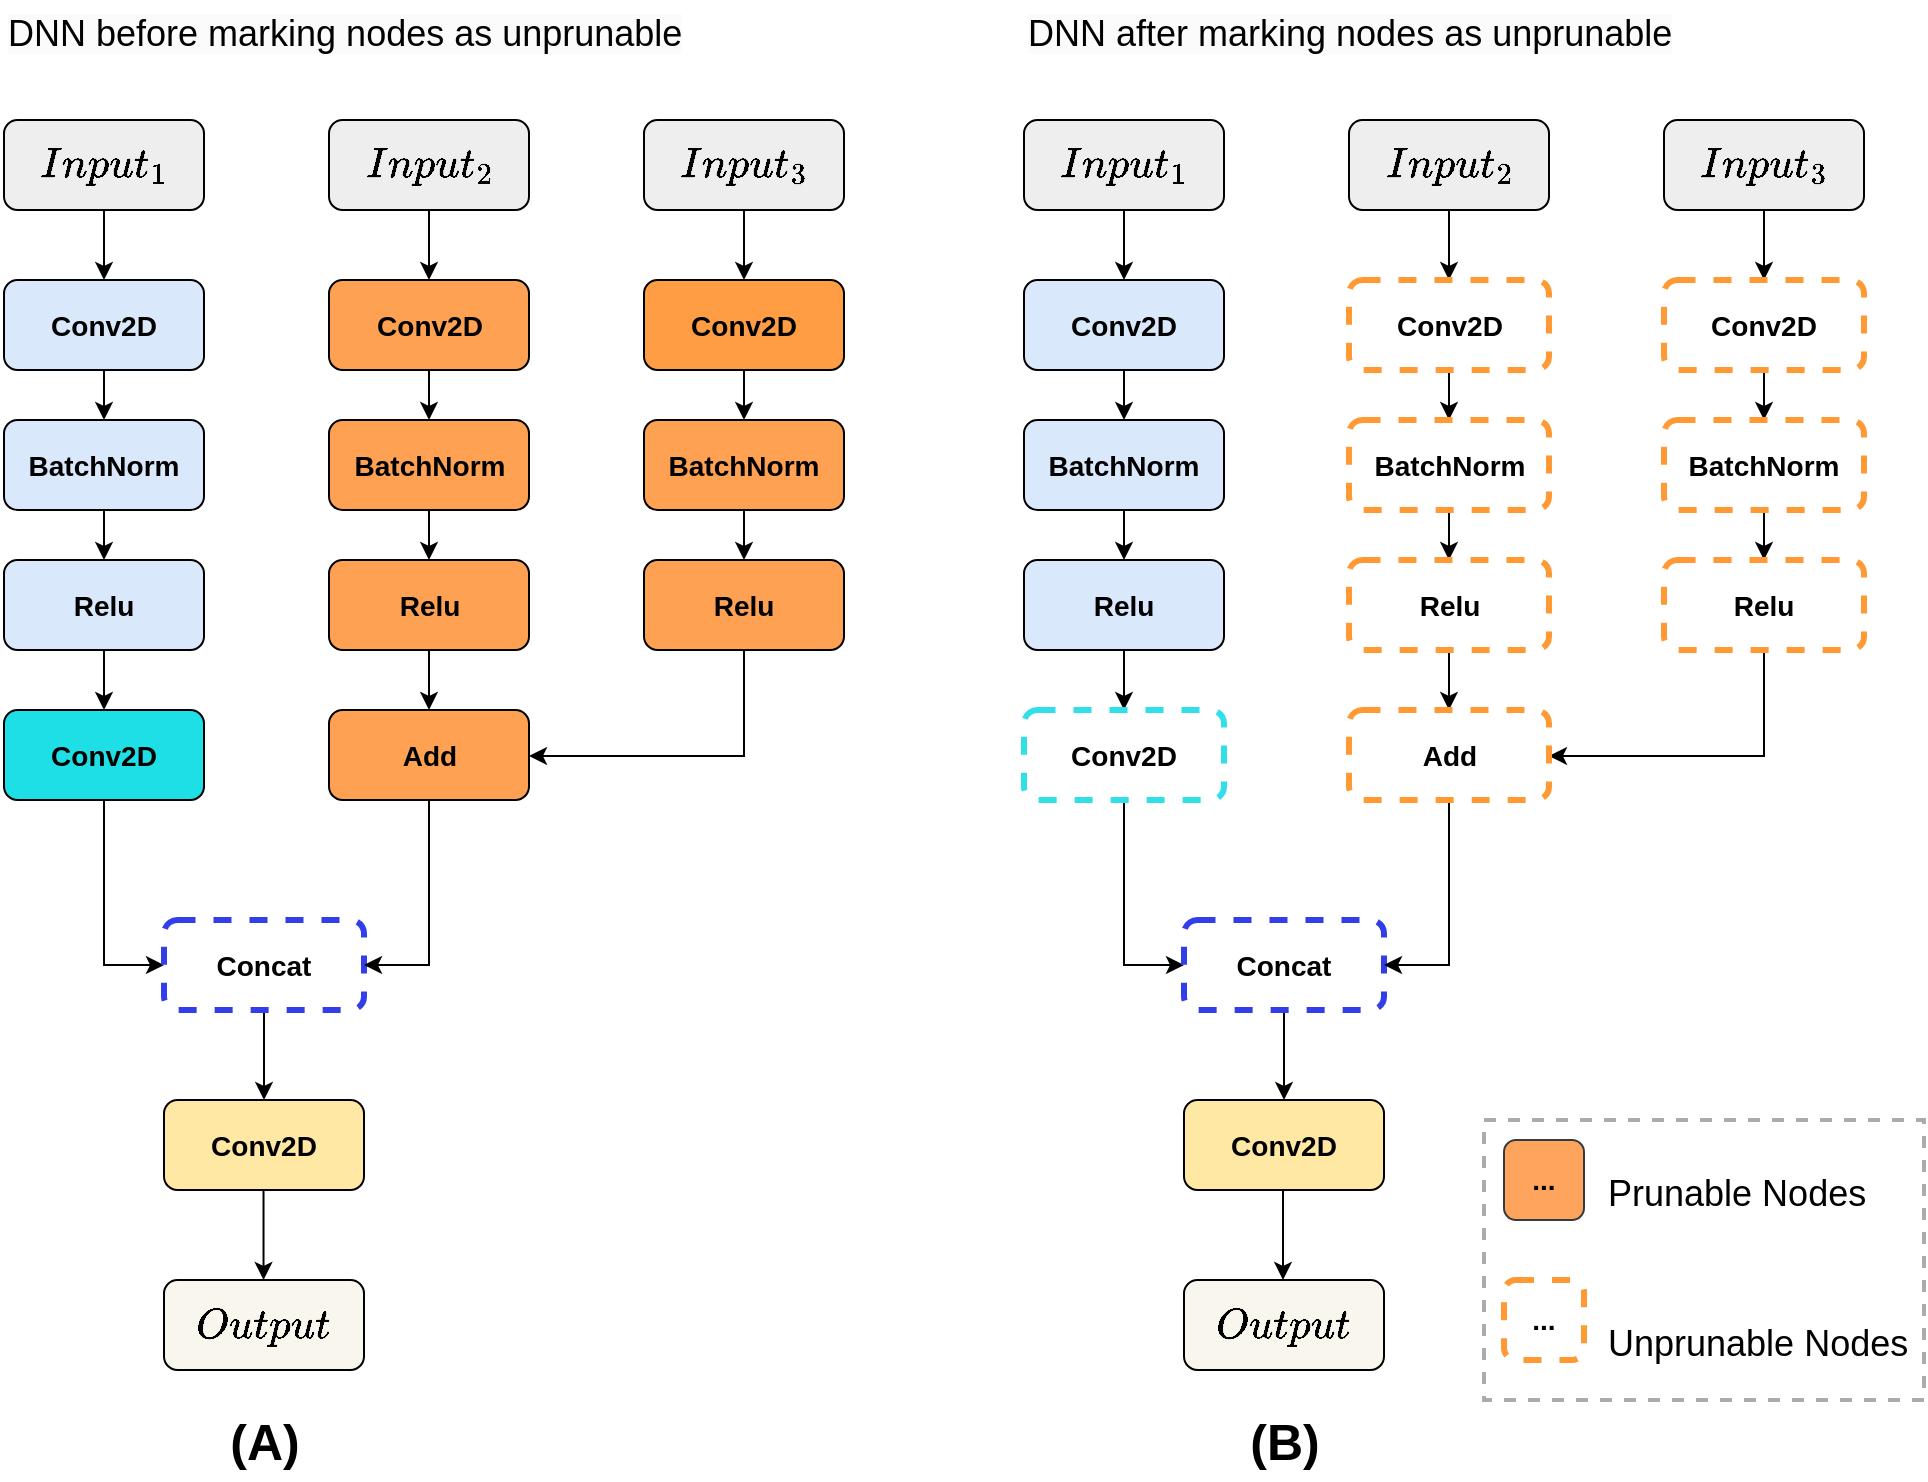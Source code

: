 <mxfile version="24.7.17">
  <diagram id="ZJDak00zEGOjQi6jF3bG" name="Page-2">
    <mxGraphModel dx="1179" dy="2231" grid="1" gridSize="10" guides="1" tooltips="1" connect="1" arrows="1" fold="1" page="1" pageScale="1" pageWidth="850" pageHeight="1100" math="1" shadow="0">
      <root>
        <mxCell id="0" />
        <mxCell id="1" parent="0" />
        <mxCell id="ZOJOGruup9VdM0CiwJ6L-7" value="" style="rounded=0;whiteSpace=wrap;html=1;dashed=1;strokeWidth=2;strokeColor=#ABABAB;" vertex="1" parent="1">
          <mxGeometry x="1820" y="540" width="220" height="140" as="geometry" />
        </mxCell>
        <mxCell id="_wHUnUOkOxb6r7a82sdS-2" style="edgeStyle=orthogonalEdgeStyle;rounded=0;orthogonalLoop=1;jettySize=auto;html=1;exitX=0.5;exitY=1;exitDx=0;exitDy=0;entryX=0.5;entryY=0;entryDx=0;entryDy=0;strokeColor=default;" parent="1" source="_wHUnUOkOxb6r7a82sdS-3" target="_wHUnUOkOxb6r7a82sdS-5" edge="1">
          <mxGeometry relative="1" as="geometry" />
        </mxCell>
        <mxCell id="_wHUnUOkOxb6r7a82sdS-3" value="&lt;font style=&quot;font-size: 18px;&quot;&gt;&lt;b style=&quot;&quot;&gt;$$Input_1$$&lt;/b&gt;&lt;/font&gt;" style="rounded=1;whiteSpace=wrap;html=1;fillColor=#eeeeee;strokeColor=default;" parent="1" vertex="1">
          <mxGeometry x="1080" y="40" width="100" height="45" as="geometry" />
        </mxCell>
        <mxCell id="_wHUnUOkOxb6r7a82sdS-4" style="edgeStyle=orthogonalEdgeStyle;rounded=0;orthogonalLoop=1;jettySize=auto;html=1;exitX=0.5;exitY=1;exitDx=0;exitDy=0;entryX=0.5;entryY=0;entryDx=0;entryDy=0;strokeColor=default;" parent="1" source="_wHUnUOkOxb6r7a82sdS-5" target="_wHUnUOkOxb6r7a82sdS-7" edge="1">
          <mxGeometry relative="1" as="geometry" />
        </mxCell>
        <mxCell id="_wHUnUOkOxb6r7a82sdS-5" value="&lt;font style=&quot;font-size: 14px;&quot;&gt;&lt;b&gt;Conv2D&lt;/b&gt;&lt;/font&gt;" style="rounded=1;whiteSpace=wrap;html=1;fillColor=#dae8fc;strokeColor=default;" parent="1" vertex="1">
          <mxGeometry x="1080" y="120" width="100" height="45" as="geometry" />
        </mxCell>
        <mxCell id="_wHUnUOkOxb6r7a82sdS-6" style="edgeStyle=orthogonalEdgeStyle;rounded=0;orthogonalLoop=1;jettySize=auto;html=1;exitX=0.5;exitY=1;exitDx=0;exitDy=0;entryX=0.5;entryY=0;entryDx=0;entryDy=0;strokeColor=default;" parent="1" source="_wHUnUOkOxb6r7a82sdS-7" target="_wHUnUOkOxb6r7a82sdS-9" edge="1">
          <mxGeometry relative="1" as="geometry" />
        </mxCell>
        <mxCell id="_wHUnUOkOxb6r7a82sdS-7" value="&lt;font style=&quot;font-size: 14px;&quot;&gt;&lt;b&gt;BatchNorm&lt;/b&gt;&lt;/font&gt;" style="rounded=1;whiteSpace=wrap;html=1;fillColor=#dae8fc;strokeColor=default;" parent="1" vertex="1">
          <mxGeometry x="1080" y="190" width="100" height="45" as="geometry" />
        </mxCell>
        <mxCell id="_wHUnUOkOxb6r7a82sdS-8" style="edgeStyle=orthogonalEdgeStyle;rounded=0;orthogonalLoop=1;jettySize=auto;html=1;entryX=0.5;entryY=0;entryDx=0;entryDy=0;strokeColor=default;" parent="1" source="_wHUnUOkOxb6r7a82sdS-9" target="_wHUnUOkOxb6r7a82sdS-11" edge="1">
          <mxGeometry relative="1" as="geometry" />
        </mxCell>
        <mxCell id="_wHUnUOkOxb6r7a82sdS-9" value="&lt;font style=&quot;font-size: 14px;&quot;&gt;&lt;b&gt;Relu&lt;/b&gt;&lt;/font&gt;" style="rounded=1;whiteSpace=wrap;html=1;fillColor=#dae8fc;strokeColor=default;" parent="1" vertex="1">
          <mxGeometry x="1080" y="260" width="100" height="45" as="geometry" />
        </mxCell>
        <mxCell id="_wHUnUOkOxb6r7a82sdS-10" style="edgeStyle=orthogonalEdgeStyle;rounded=0;orthogonalLoop=1;jettySize=auto;html=1;entryX=0;entryY=0.5;entryDx=0;entryDy=0;" parent="1" source="_wHUnUOkOxb6r7a82sdS-11" target="_wHUnUOkOxb6r7a82sdS-13" edge="1">
          <mxGeometry relative="1" as="geometry" />
        </mxCell>
        <mxCell id="_wHUnUOkOxb6r7a82sdS-11" value="&lt;font style=&quot;font-size: 14px;&quot;&gt;&lt;b&gt;Conv2D&lt;/b&gt;&lt;/font&gt;" style="rounded=1;whiteSpace=wrap;html=1;fillColor=#1edee6;strokeColor=default;" parent="1" vertex="1">
          <mxGeometry x="1080" y="335" width="100" height="45" as="geometry" />
        </mxCell>
        <mxCell id="_wHUnUOkOxb6r7a82sdS-12" style="edgeStyle=orthogonalEdgeStyle;rounded=0;orthogonalLoop=1;jettySize=auto;html=1;entryX=0.5;entryY=0;entryDx=0;entryDy=0;" parent="1" source="_wHUnUOkOxb6r7a82sdS-13" edge="1">
          <mxGeometry relative="1" as="geometry">
            <mxPoint x="1210" y="530" as="targetPoint" />
          </mxGeometry>
        </mxCell>
        <mxCell id="_wHUnUOkOxb6r7a82sdS-13" value="&lt;font style=&quot;font-size: 14px;&quot;&gt;&lt;b&gt;Concat&lt;/b&gt;&lt;/font&gt;" style="rounded=1;whiteSpace=wrap;html=1;fillColor=none;strokeColor=#323ee8;strokeWidth=3;dashed=1;" parent="1" vertex="1">
          <mxGeometry x="1160" y="440" width="100" height="45" as="geometry" />
        </mxCell>
        <mxCell id="_wHUnUOkOxb6r7a82sdS-14" style="edgeStyle=orthogonalEdgeStyle;rounded=0;orthogonalLoop=1;jettySize=auto;html=1;exitX=0.5;exitY=1;exitDx=0;exitDy=0;entryX=0.5;entryY=0;entryDx=0;entryDy=0;strokeColor=default;" parent="1" source="_wHUnUOkOxb6r7a82sdS-15" target="_wHUnUOkOxb6r7a82sdS-17" edge="1">
          <mxGeometry relative="1" as="geometry" />
        </mxCell>
        <mxCell id="_wHUnUOkOxb6r7a82sdS-15" value="&lt;font style=&quot;font-size: 18px;&quot;&gt;&lt;b style=&quot;&quot;&gt;$$Input_2$$&lt;/b&gt;&lt;/font&gt;" style="rounded=1;whiteSpace=wrap;html=1;fillColor=#eeeeee;strokeColor=default;" parent="1" vertex="1">
          <mxGeometry x="1242.5" y="40" width="100" height="45" as="geometry" />
        </mxCell>
        <mxCell id="_wHUnUOkOxb6r7a82sdS-16" style="edgeStyle=orthogonalEdgeStyle;rounded=0;orthogonalLoop=1;jettySize=auto;html=1;exitX=0.5;exitY=1;exitDx=0;exitDy=0;entryX=0.5;entryY=0;entryDx=0;entryDy=0;strokeColor=default;" parent="1" source="_wHUnUOkOxb6r7a82sdS-17" target="_wHUnUOkOxb6r7a82sdS-19" edge="1">
          <mxGeometry relative="1" as="geometry" />
        </mxCell>
        <mxCell id="_wHUnUOkOxb6r7a82sdS-17" value="&lt;font style=&quot;font-size: 14px;&quot;&gt;&lt;b&gt;Conv2D&lt;/b&gt;&lt;/font&gt;" style="rounded=1;whiteSpace=wrap;html=1;fillColor=#ffa152;strokeColor=default;" parent="1" vertex="1">
          <mxGeometry x="1242.5" y="120" width="100" height="45" as="geometry" />
        </mxCell>
        <mxCell id="_wHUnUOkOxb6r7a82sdS-18" style="edgeStyle=orthogonalEdgeStyle;rounded=0;orthogonalLoop=1;jettySize=auto;html=1;exitX=0.5;exitY=1;exitDx=0;exitDy=0;entryX=0.5;entryY=0;entryDx=0;entryDy=0;strokeColor=default;" parent="1" source="_wHUnUOkOxb6r7a82sdS-19" target="_wHUnUOkOxb6r7a82sdS-21" edge="1">
          <mxGeometry relative="1" as="geometry" />
        </mxCell>
        <mxCell id="_wHUnUOkOxb6r7a82sdS-19" value="&lt;font style=&quot;font-size: 14px;&quot;&gt;&lt;b&gt;BatchNorm&lt;/b&gt;&lt;/font&gt;" style="rounded=1;whiteSpace=wrap;html=1;fillColor=#ffa152;strokeColor=default;" parent="1" vertex="1">
          <mxGeometry x="1242.5" y="190" width="100" height="45" as="geometry" />
        </mxCell>
        <mxCell id="_wHUnUOkOxb6r7a82sdS-20" style="edgeStyle=orthogonalEdgeStyle;rounded=0;orthogonalLoop=1;jettySize=auto;html=1;strokeColor=default;" parent="1" source="_wHUnUOkOxb6r7a82sdS-21" target="_wHUnUOkOxb6r7a82sdS-31" edge="1">
          <mxGeometry relative="1" as="geometry">
            <mxPoint x="1292.5" y="345" as="targetPoint" />
          </mxGeometry>
        </mxCell>
        <mxCell id="_wHUnUOkOxb6r7a82sdS-21" value="&lt;font style=&quot;font-size: 14px;&quot;&gt;&lt;b&gt;Relu&lt;/b&gt;&lt;/font&gt;" style="rounded=1;whiteSpace=wrap;html=1;fillColor=#ffa152;strokeColor=default;" parent="1" vertex="1">
          <mxGeometry x="1242.5" y="260" width="100" height="45" as="geometry" />
        </mxCell>
        <mxCell id="_wHUnUOkOxb6r7a82sdS-22" style="edgeStyle=orthogonalEdgeStyle;rounded=0;orthogonalLoop=1;jettySize=auto;html=1;exitX=0.5;exitY=1;exitDx=0;exitDy=0;entryX=0.5;entryY=0;entryDx=0;entryDy=0;strokeColor=default;" parent="1" source="_wHUnUOkOxb6r7a82sdS-23" target="_wHUnUOkOxb6r7a82sdS-25" edge="1">
          <mxGeometry relative="1" as="geometry" />
        </mxCell>
        <mxCell id="_wHUnUOkOxb6r7a82sdS-23" value="&lt;font style=&quot;font-size: 18px;&quot;&gt;&lt;b style=&quot;&quot;&gt;$$Input_3$$&lt;/b&gt;&lt;/font&gt;" style="rounded=1;whiteSpace=wrap;html=1;fillColor=#eeeeee;strokeColor=default;" parent="1" vertex="1">
          <mxGeometry x="1400" y="40" width="100" height="45" as="geometry" />
        </mxCell>
        <mxCell id="_wHUnUOkOxb6r7a82sdS-24" style="edgeStyle=orthogonalEdgeStyle;rounded=0;orthogonalLoop=1;jettySize=auto;html=1;exitX=0.5;exitY=1;exitDx=0;exitDy=0;entryX=0.5;entryY=0;entryDx=0;entryDy=0;strokeColor=default;" parent="1" source="_wHUnUOkOxb6r7a82sdS-25" target="_wHUnUOkOxb6r7a82sdS-27" edge="1">
          <mxGeometry relative="1" as="geometry" />
        </mxCell>
        <mxCell id="_wHUnUOkOxb6r7a82sdS-25" value="&lt;font style=&quot;font-size: 14px;&quot;&gt;&lt;b&gt;Conv2D&lt;/b&gt;&lt;/font&gt;" style="rounded=1;whiteSpace=wrap;html=1;fillColor=#ff9d45;strokeColor=default;" parent="1" vertex="1">
          <mxGeometry x="1400" y="120" width="100" height="45" as="geometry" />
        </mxCell>
        <mxCell id="_wHUnUOkOxb6r7a82sdS-26" style="edgeStyle=orthogonalEdgeStyle;rounded=0;orthogonalLoop=1;jettySize=auto;html=1;exitX=0.5;exitY=1;exitDx=0;exitDy=0;entryX=0.5;entryY=0;entryDx=0;entryDy=0;strokeColor=default;" parent="1" source="_wHUnUOkOxb6r7a82sdS-27" target="_wHUnUOkOxb6r7a82sdS-29" edge="1">
          <mxGeometry relative="1" as="geometry" />
        </mxCell>
        <mxCell id="_wHUnUOkOxb6r7a82sdS-27" value="&lt;font style=&quot;font-size: 14px;&quot;&gt;&lt;b&gt;BatchNorm&lt;/b&gt;&lt;/font&gt;" style="rounded=1;whiteSpace=wrap;html=1;fillColor=#ffa152;strokeColor=default;" parent="1" vertex="1">
          <mxGeometry x="1400" y="190" width="100" height="45" as="geometry" />
        </mxCell>
        <mxCell id="_wHUnUOkOxb6r7a82sdS-28" style="edgeStyle=orthogonalEdgeStyle;rounded=0;orthogonalLoop=1;jettySize=auto;html=1;entryX=1;entryY=0.5;entryDx=0;entryDy=0;strokeColor=default;" parent="1" source="_wHUnUOkOxb6r7a82sdS-29" target="_wHUnUOkOxb6r7a82sdS-31" edge="1">
          <mxGeometry relative="1" as="geometry">
            <mxPoint x="1305" y="357.5" as="targetPoint" />
            <Array as="points">
              <mxPoint x="1450" y="358" />
              <mxPoint x="1343" y="358" />
            </Array>
          </mxGeometry>
        </mxCell>
        <mxCell id="_wHUnUOkOxb6r7a82sdS-29" value="&lt;font style=&quot;font-size: 14px;&quot;&gt;&lt;b&gt;Relu&lt;/b&gt;&lt;/font&gt;" style="rounded=1;whiteSpace=wrap;html=1;fillColor=#ffa152;strokeColor=default;" parent="1" vertex="1">
          <mxGeometry x="1400" y="260" width="100" height="45" as="geometry" />
        </mxCell>
        <mxCell id="_wHUnUOkOxb6r7a82sdS-30" style="edgeStyle=orthogonalEdgeStyle;rounded=0;orthogonalLoop=1;jettySize=auto;html=1;exitX=0.5;exitY=1;exitDx=0;exitDy=0;entryX=1;entryY=0.5;entryDx=0;entryDy=0;" parent="1" source="_wHUnUOkOxb6r7a82sdS-31" target="_wHUnUOkOxb6r7a82sdS-13" edge="1">
          <mxGeometry relative="1" as="geometry" />
        </mxCell>
        <mxCell id="_wHUnUOkOxb6r7a82sdS-31" value="&lt;font style=&quot;font-size: 14px;&quot;&gt;&lt;b&gt;Add&lt;/b&gt;&lt;/font&gt;" style="rounded=1;whiteSpace=wrap;html=1;fillColor=#ffa152;strokeColor=default;" parent="1" vertex="1">
          <mxGeometry x="1242.5" y="335" width="100" height="45" as="geometry" />
        </mxCell>
        <mxCell id="JLplLcuvt1eEUsk-3vQW-2" style="edgeStyle=orthogonalEdgeStyle;rounded=0;orthogonalLoop=1;jettySize=auto;html=1;exitX=0.5;exitY=1;exitDx=0;exitDy=0;entryX=0.5;entryY=0;entryDx=0;entryDy=0;" parent="1" source="JLplLcuvt1eEUsk-3vQW-3" target="JLplLcuvt1eEUsk-3vQW-5" edge="1">
          <mxGeometry relative="1" as="geometry" />
        </mxCell>
        <mxCell id="JLplLcuvt1eEUsk-3vQW-3" value="&lt;font style=&quot;font-size: 18px;&quot;&gt;&lt;b style=&quot;&quot;&gt;$$Input_1$$&lt;/b&gt;&lt;/font&gt;" style="rounded=1;whiteSpace=wrap;html=1;fillColor=#eeeeee;strokeColor=default;" parent="1" vertex="1">
          <mxGeometry x="1590" y="40" width="100" height="45" as="geometry" />
        </mxCell>
        <mxCell id="JLplLcuvt1eEUsk-3vQW-4" style="edgeStyle=orthogonalEdgeStyle;rounded=0;orthogonalLoop=1;jettySize=auto;html=1;exitX=0.5;exitY=1;exitDx=0;exitDy=0;entryX=0.5;entryY=0;entryDx=0;entryDy=0;" parent="1" source="JLplLcuvt1eEUsk-3vQW-5" target="JLplLcuvt1eEUsk-3vQW-7" edge="1">
          <mxGeometry relative="1" as="geometry" />
        </mxCell>
        <mxCell id="JLplLcuvt1eEUsk-3vQW-5" value="&lt;font style=&quot;font-size: 14px;&quot;&gt;&lt;b&gt;Conv2D&lt;/b&gt;&lt;/font&gt;" style="rounded=1;whiteSpace=wrap;html=1;fillColor=#dae8fc;strokeColor=default;" parent="1" vertex="1">
          <mxGeometry x="1590" y="120" width="100" height="45" as="geometry" />
        </mxCell>
        <mxCell id="JLplLcuvt1eEUsk-3vQW-6" style="edgeStyle=orthogonalEdgeStyle;rounded=0;orthogonalLoop=1;jettySize=auto;html=1;exitX=0.5;exitY=1;exitDx=0;exitDy=0;entryX=0.5;entryY=0;entryDx=0;entryDy=0;" parent="1" source="JLplLcuvt1eEUsk-3vQW-7" target="JLplLcuvt1eEUsk-3vQW-9" edge="1">
          <mxGeometry relative="1" as="geometry" />
        </mxCell>
        <mxCell id="JLplLcuvt1eEUsk-3vQW-7" value="&lt;font style=&quot;font-size: 14px;&quot;&gt;&lt;b&gt;BatchNorm&lt;/b&gt;&lt;/font&gt;" style="rounded=1;whiteSpace=wrap;html=1;fillColor=#dae8fc;strokeColor=default;" parent="1" vertex="1">
          <mxGeometry x="1590" y="190" width="100" height="45" as="geometry" />
        </mxCell>
        <mxCell id="JLplLcuvt1eEUsk-3vQW-8" style="edgeStyle=orthogonalEdgeStyle;rounded=0;orthogonalLoop=1;jettySize=auto;html=1;entryX=0.5;entryY=0;entryDx=0;entryDy=0;" parent="1" source="JLplLcuvt1eEUsk-3vQW-9" target="JLplLcuvt1eEUsk-3vQW-11" edge="1">
          <mxGeometry relative="1" as="geometry" />
        </mxCell>
        <mxCell id="JLplLcuvt1eEUsk-3vQW-9" value="&lt;font style=&quot;font-size: 14px;&quot;&gt;&lt;b&gt;Relu&lt;/b&gt;&lt;/font&gt;" style="rounded=1;whiteSpace=wrap;html=1;fillColor=#dae8fc;strokeColor=default;" parent="1" vertex="1">
          <mxGeometry x="1590" y="260" width="100" height="45" as="geometry" />
        </mxCell>
        <mxCell id="JLplLcuvt1eEUsk-3vQW-10" style="edgeStyle=orthogonalEdgeStyle;rounded=0;orthogonalLoop=1;jettySize=auto;html=1;entryX=0;entryY=0.5;entryDx=0;entryDy=0;" parent="1" source="JLplLcuvt1eEUsk-3vQW-11" target="JLplLcuvt1eEUsk-3vQW-13" edge="1">
          <mxGeometry relative="1" as="geometry" />
        </mxCell>
        <mxCell id="JLplLcuvt1eEUsk-3vQW-11" value="&lt;font style=&quot;font-size: 14px;&quot;&gt;&lt;b&gt;Conv2D&lt;/b&gt;&lt;/font&gt;" style="rounded=1;whiteSpace=wrap;html=1;fillColor=none;strokeColor=#30dfe8;strokeWidth=3;dashed=1;" parent="1" vertex="1">
          <mxGeometry x="1590" y="335" width="100" height="45" as="geometry" />
        </mxCell>
        <mxCell id="JLplLcuvt1eEUsk-3vQW-12" style="edgeStyle=orthogonalEdgeStyle;rounded=0;orthogonalLoop=1;jettySize=auto;html=1;entryX=0.5;entryY=0;entryDx=0;entryDy=0;" parent="1" source="JLplLcuvt1eEUsk-3vQW-13" edge="1">
          <mxGeometry relative="1" as="geometry">
            <mxPoint x="1720" y="530" as="targetPoint" />
          </mxGeometry>
        </mxCell>
        <mxCell id="JLplLcuvt1eEUsk-3vQW-13" value="&lt;font style=&quot;font-size: 14px;&quot;&gt;&lt;b&gt;Concat&lt;/b&gt;&lt;/font&gt;" style="rounded=1;whiteSpace=wrap;html=1;fillColor=none;strokeColor=#323ee8;dashed=1;strokeWidth=3;" parent="1" vertex="1">
          <mxGeometry x="1670" y="440" width="100" height="45" as="geometry" />
        </mxCell>
        <mxCell id="JLplLcuvt1eEUsk-3vQW-14" style="edgeStyle=orthogonalEdgeStyle;rounded=0;orthogonalLoop=1;jettySize=auto;html=1;exitX=0.5;exitY=1;exitDx=0;exitDy=0;entryX=0.5;entryY=0;entryDx=0;entryDy=0;" parent="1" source="JLplLcuvt1eEUsk-3vQW-15" target="JLplLcuvt1eEUsk-3vQW-17" edge="1">
          <mxGeometry relative="1" as="geometry" />
        </mxCell>
        <mxCell id="JLplLcuvt1eEUsk-3vQW-15" value="&lt;font style=&quot;font-size: 18px;&quot;&gt;&lt;b style=&quot;&quot;&gt;$$Input_2$$&lt;/b&gt;&lt;/font&gt;" style="rounded=1;whiteSpace=wrap;html=1;fillColor=#eeeeee;strokeColor=default;" parent="1" vertex="1">
          <mxGeometry x="1752.5" y="40" width="100" height="45" as="geometry" />
        </mxCell>
        <mxCell id="JLplLcuvt1eEUsk-3vQW-16" style="edgeStyle=orthogonalEdgeStyle;rounded=0;orthogonalLoop=1;jettySize=auto;html=1;exitX=0.5;exitY=1;exitDx=0;exitDy=0;entryX=0.5;entryY=0;entryDx=0;entryDy=0;" parent="1" source="JLplLcuvt1eEUsk-3vQW-17" target="JLplLcuvt1eEUsk-3vQW-19" edge="1">
          <mxGeometry relative="1" as="geometry" />
        </mxCell>
        <mxCell id="JLplLcuvt1eEUsk-3vQW-17" value="&lt;font style=&quot;font-size: 14px;&quot;&gt;&lt;b&gt;Conv2D&lt;/b&gt;&lt;/font&gt;" style="rounded=1;whiteSpace=wrap;html=1;fillColor=none;strokeColor=#FF9933;dashed=1;strokeWidth=3;" parent="1" vertex="1">
          <mxGeometry x="1752.5" y="120" width="100" height="45" as="geometry" />
        </mxCell>
        <mxCell id="JLplLcuvt1eEUsk-3vQW-18" style="edgeStyle=orthogonalEdgeStyle;rounded=0;orthogonalLoop=1;jettySize=auto;html=1;exitX=0.5;exitY=1;exitDx=0;exitDy=0;entryX=0.5;entryY=0;entryDx=0;entryDy=0;" parent="1" source="JLplLcuvt1eEUsk-3vQW-19" target="JLplLcuvt1eEUsk-3vQW-21" edge="1">
          <mxGeometry relative="1" as="geometry" />
        </mxCell>
        <mxCell id="JLplLcuvt1eEUsk-3vQW-19" value="&lt;font style=&quot;font-size: 14px;&quot;&gt;&lt;b&gt;BatchNorm&lt;/b&gt;&lt;/font&gt;" style="rounded=1;whiteSpace=wrap;html=1;fillColor=none;strokeColor=#FF9933;dashed=1;strokeWidth=3;" parent="1" vertex="1">
          <mxGeometry x="1752.5" y="190" width="100" height="45" as="geometry" />
        </mxCell>
        <mxCell id="JLplLcuvt1eEUsk-3vQW-20" style="edgeStyle=orthogonalEdgeStyle;rounded=0;orthogonalLoop=1;jettySize=auto;html=1;" parent="1" source="JLplLcuvt1eEUsk-3vQW-21" target="JLplLcuvt1eEUsk-3vQW-31" edge="1">
          <mxGeometry relative="1" as="geometry">
            <mxPoint x="1802.5" y="345" as="targetPoint" />
          </mxGeometry>
        </mxCell>
        <mxCell id="JLplLcuvt1eEUsk-3vQW-21" value="&lt;font style=&quot;font-size: 14px;&quot;&gt;&lt;b&gt;Relu&lt;/b&gt;&lt;/font&gt;" style="rounded=1;whiteSpace=wrap;html=1;fillColor=none;strokeColor=#FF9933;dashed=1;strokeWidth=3;" parent="1" vertex="1">
          <mxGeometry x="1752.5" y="260" width="100" height="45" as="geometry" />
        </mxCell>
        <mxCell id="JLplLcuvt1eEUsk-3vQW-22" style="edgeStyle=orthogonalEdgeStyle;rounded=0;orthogonalLoop=1;jettySize=auto;html=1;exitX=0.5;exitY=1;exitDx=0;exitDy=0;entryX=0.5;entryY=0;entryDx=0;entryDy=0;" parent="1" source="JLplLcuvt1eEUsk-3vQW-23" target="JLplLcuvt1eEUsk-3vQW-25" edge="1">
          <mxGeometry relative="1" as="geometry" />
        </mxCell>
        <mxCell id="JLplLcuvt1eEUsk-3vQW-23" value="&lt;font style=&quot;font-size: 18px;&quot;&gt;&lt;b style=&quot;&quot;&gt;$$Input_3$$&lt;/b&gt;&lt;/font&gt;" style="rounded=1;whiteSpace=wrap;html=1;fillColor=#eeeeee;strokeColor=default;" parent="1" vertex="1">
          <mxGeometry x="1910" y="40" width="100" height="45" as="geometry" />
        </mxCell>
        <mxCell id="JLplLcuvt1eEUsk-3vQW-24" style="edgeStyle=orthogonalEdgeStyle;rounded=0;orthogonalLoop=1;jettySize=auto;html=1;exitX=0.5;exitY=1;exitDx=0;exitDy=0;entryX=0.5;entryY=0;entryDx=0;entryDy=0;" parent="1" source="JLplLcuvt1eEUsk-3vQW-25" target="JLplLcuvt1eEUsk-3vQW-27" edge="1">
          <mxGeometry relative="1" as="geometry" />
        </mxCell>
        <mxCell id="JLplLcuvt1eEUsk-3vQW-25" value="&lt;font style=&quot;font-size: 14px;&quot;&gt;&lt;b&gt;Conv2D&lt;/b&gt;&lt;/font&gt;" style="rounded=1;whiteSpace=wrap;html=1;fillColor=none;strokeColor=#FF9933;dashed=1;strokeWidth=3;" parent="1" vertex="1">
          <mxGeometry x="1910" y="120" width="100" height="45" as="geometry" />
        </mxCell>
        <mxCell id="JLplLcuvt1eEUsk-3vQW-26" style="edgeStyle=orthogonalEdgeStyle;rounded=0;orthogonalLoop=1;jettySize=auto;html=1;exitX=0.5;exitY=1;exitDx=0;exitDy=0;entryX=0.5;entryY=0;entryDx=0;entryDy=0;" parent="1" source="JLplLcuvt1eEUsk-3vQW-27" target="JLplLcuvt1eEUsk-3vQW-29" edge="1">
          <mxGeometry relative="1" as="geometry" />
        </mxCell>
        <mxCell id="JLplLcuvt1eEUsk-3vQW-27" value="&lt;font style=&quot;font-size: 14px;&quot;&gt;&lt;b&gt;BatchNorm&lt;/b&gt;&lt;/font&gt;" style="rounded=1;whiteSpace=wrap;html=1;fillColor=none;strokeColor=#FF9933;dashed=1;strokeWidth=3;" parent="1" vertex="1">
          <mxGeometry x="1910" y="190" width="100" height="45" as="geometry" />
        </mxCell>
        <mxCell id="JLplLcuvt1eEUsk-3vQW-28" style="edgeStyle=orthogonalEdgeStyle;rounded=0;orthogonalLoop=1;jettySize=auto;html=1;entryX=1;entryY=0.5;entryDx=0;entryDy=0;" parent="1" source="JLplLcuvt1eEUsk-3vQW-29" target="JLplLcuvt1eEUsk-3vQW-31" edge="1">
          <mxGeometry relative="1" as="geometry">
            <mxPoint x="1815" y="357.5" as="targetPoint" />
            <Array as="points">
              <mxPoint x="1960" y="358" />
              <mxPoint x="1853" y="358" />
            </Array>
          </mxGeometry>
        </mxCell>
        <mxCell id="JLplLcuvt1eEUsk-3vQW-29" value="&lt;font style=&quot;font-size: 14px;&quot;&gt;&lt;b&gt;Relu&lt;/b&gt;&lt;/font&gt;" style="rounded=1;whiteSpace=wrap;html=1;fillColor=none;strokeColor=#FF9933;dashed=1;strokeWidth=3;" parent="1" vertex="1">
          <mxGeometry x="1910" y="260" width="100" height="45" as="geometry" />
        </mxCell>
        <mxCell id="JLplLcuvt1eEUsk-3vQW-30" style="edgeStyle=orthogonalEdgeStyle;rounded=0;orthogonalLoop=1;jettySize=auto;html=1;exitX=0.5;exitY=1;exitDx=0;exitDy=0;entryX=1;entryY=0.5;entryDx=0;entryDy=0;" parent="1" source="JLplLcuvt1eEUsk-3vQW-31" target="JLplLcuvt1eEUsk-3vQW-13" edge="1">
          <mxGeometry relative="1" as="geometry" />
        </mxCell>
        <mxCell id="JLplLcuvt1eEUsk-3vQW-31" value="&lt;font style=&quot;font-size: 14px;&quot;&gt;&lt;b&gt;Add&lt;/b&gt;&lt;/font&gt;" style="rounded=1;whiteSpace=wrap;html=1;fillColor=none;strokeColor=#FF9933;strokeWidth=3;dashed=1;" parent="1" vertex="1">
          <mxGeometry x="1752.5" y="335" width="100" height="45" as="geometry" />
        </mxCell>
        <mxCell id="SUDPTB7_8HrII01Jo1Mr-3" value="&lt;font size=&quot;1&quot; style=&quot;&quot;&gt;&lt;b style=&quot;font-size: 25px;&quot;&gt;(B)&lt;/b&gt;&lt;/font&gt;" style="text;html=1;align=center;verticalAlign=middle;resizable=0;points=[];autosize=1;strokeColor=none;fillColor=none;" parent="1" vertex="1">
          <mxGeometry x="1690" y="680" width="60" height="40" as="geometry" />
        </mxCell>
        <mxCell id="SUDPTB7_8HrII01Jo1Mr-4" value="&lt;font style=&quot;font-size: 18px;&quot;&gt;&lt;b style=&quot;&quot;&gt;$$Output$$&lt;/b&gt;&lt;/font&gt;" style="rounded=1;whiteSpace=wrap;html=1;fillColor=#f9f7ed;strokeColor=default;" parent="1" vertex="1">
          <mxGeometry x="1160" y="620" width="100" height="45" as="geometry" />
        </mxCell>
        <mxCell id="SUDPTB7_8HrII01Jo1Mr-5" value="&lt;font size=&quot;1&quot; style=&quot;&quot;&gt;&lt;b style=&quot;font-size: 25px;&quot;&gt;(A)&lt;/b&gt;&lt;/font&gt;" style="text;html=1;align=center;verticalAlign=middle;resizable=0;points=[];autosize=1;strokeColor=none;fillColor=none;" parent="1" vertex="1">
          <mxGeometry x="1180" y="680" width="60" height="40" as="geometry" />
        </mxCell>
        <mxCell id="SUDPTB7_8HrII01Jo1Mr-6" style="edgeStyle=orthogonalEdgeStyle;rounded=0;orthogonalLoop=1;jettySize=auto;html=1;entryX=0.5;entryY=0;entryDx=0;entryDy=0;" parent="1" edge="1">
          <mxGeometry relative="1" as="geometry">
            <mxPoint x="1209.76" y="620" as="targetPoint" />
            <mxPoint x="1209.76" y="575" as="sourcePoint" />
          </mxGeometry>
        </mxCell>
        <mxCell id="SUDPTB7_8HrII01Jo1Mr-7" value="&lt;font style=&quot;font-size: 18px;&quot;&gt;&lt;b style=&quot;&quot;&gt;$$Output$$&lt;/b&gt;&lt;/font&gt;" style="rounded=1;whiteSpace=wrap;html=1;fillColor=#f9f7ed;strokeColor=default;" parent="1" vertex="1">
          <mxGeometry x="1670" y="620" width="100" height="45" as="geometry" />
        </mxCell>
        <mxCell id="SUDPTB7_8HrII01Jo1Mr-9" style="edgeStyle=orthogonalEdgeStyle;rounded=0;orthogonalLoop=1;jettySize=auto;html=1;entryX=0.5;entryY=0;entryDx=0;entryDy=0;" parent="1" edge="1">
          <mxGeometry relative="1" as="geometry">
            <mxPoint x="1719.5" y="620" as="targetPoint" />
            <mxPoint x="1719.5" y="575" as="sourcePoint" />
          </mxGeometry>
        </mxCell>
        <mxCell id="SUDPTB7_8HrII01Jo1Mr-10" value="&lt;font style=&quot;font-size: 14px;&quot;&gt;&lt;b&gt;Conv2D&lt;/b&gt;&lt;/font&gt;" style="rounded=1;whiteSpace=wrap;html=1;fillColor=#fee8a4;strokeColor=default;" parent="1" vertex="1">
          <mxGeometry x="1160" y="530" width="100" height="45" as="geometry" />
        </mxCell>
        <mxCell id="SUDPTB7_8HrII01Jo1Mr-12" value="&lt;font style=&quot;font-size: 14px;&quot;&gt;&lt;b&gt;Conv2D&lt;/b&gt;&lt;/font&gt;" style="rounded=1;whiteSpace=wrap;html=1;fillColor=#fee8a4;strokeColor=default;" parent="1" vertex="1">
          <mxGeometry x="1670" y="530" width="100" height="45" as="geometry" />
        </mxCell>
        <mxCell id="ZOJOGruup9VdM0CiwJ6L-2" value="&lt;font style=&quot;font-size: 14px;&quot;&gt;&lt;b&gt;...&lt;/b&gt;&lt;/font&gt;" style="rounded=1;whiteSpace=wrap;html=1;fillColor=#ffa45d;strokeColor=#36393d;" vertex="1" parent="1">
          <mxGeometry x="1830" y="550" width="40" height="40" as="geometry" />
        </mxCell>
        <mxCell id="ZOJOGruup9VdM0CiwJ6L-4" value="&lt;font style=&quot;font-size: 14px;&quot;&gt;&lt;b&gt;...&lt;/b&gt;&lt;/font&gt;" style="rounded=1;whiteSpace=wrap;html=1;fillColor=none;strokeColor=#FF9933;strokeWidth=3;dashed=1;" vertex="1" parent="1">
          <mxGeometry x="1830" y="620" width="40" height="40" as="geometry" />
        </mxCell>
        <mxCell id="ZOJOGruup9VdM0CiwJ6L-5" value="&lt;font style=&quot;font-size: 18px;&quot;&gt;Unprunable Nodes&lt;/font&gt;" style="text;whiteSpace=wrap;html=1;" vertex="1" parent="1">
          <mxGeometry x="1880" y="635" width="160" height="40" as="geometry" />
        </mxCell>
        <mxCell id="ZOJOGruup9VdM0CiwJ6L-6" value="&lt;font style=&quot;font-size: 18px;&quot;&gt;Prunable Nodes&lt;/font&gt;" style="text;whiteSpace=wrap;html=1;" vertex="1" parent="1">
          <mxGeometry x="1880" y="560" width="160" height="40" as="geometry" />
        </mxCell>
        <mxCell id="ZOJOGruup9VdM0CiwJ6L-8" value="&lt;span style=&quot;color: rgb(0, 0, 0); font-family: Helvetica; font-size: 18px; font-style: normal; font-variant-ligatures: normal; font-variant-caps: normal; font-weight: 400; letter-spacing: normal; orphans: 2; text-align: left; text-indent: 0px; text-transform: none; widows: 2; word-spacing: 0px; -webkit-text-stroke-width: 0px; white-space: normal; background-color: rgb(251, 251, 251); text-decoration-thickness: initial; text-decoration-style: initial; text-decoration-color: initial; display: inline !important; float: none;&quot;&gt;DNN before marking nodes as unprunable&lt;/span&gt;" style="text;whiteSpace=wrap;html=1;" vertex="1" parent="1">
          <mxGeometry x="1080" y="-20" width="377.5" height="80" as="geometry" />
        </mxCell>
        <mxCell id="ZOJOGruup9VdM0CiwJ6L-9" value="&lt;span style=&quot;color: rgb(0, 0, 0); font-family: Helvetica; font-size: 18px; font-style: normal; font-variant-ligatures: normal; font-variant-caps: normal; font-weight: 400; letter-spacing: normal; orphans: 2; text-align: left; text-indent: 0px; text-transform: none; widows: 2; word-spacing: 0px; -webkit-text-stroke-width: 0px; white-space: normal; background-color: rgb(251, 251, 251); text-decoration-thickness: initial; text-decoration-style: initial; text-decoration-color: initial; display: inline !important; float: none;&quot;&gt;DNN after marking nodes as unprunable&lt;/span&gt;" style="text;whiteSpace=wrap;html=1;" vertex="1" parent="1">
          <mxGeometry x="1590" y="-20" width="377.5" height="80" as="geometry" />
        </mxCell>
      </root>
    </mxGraphModel>
  </diagram>
</mxfile>
